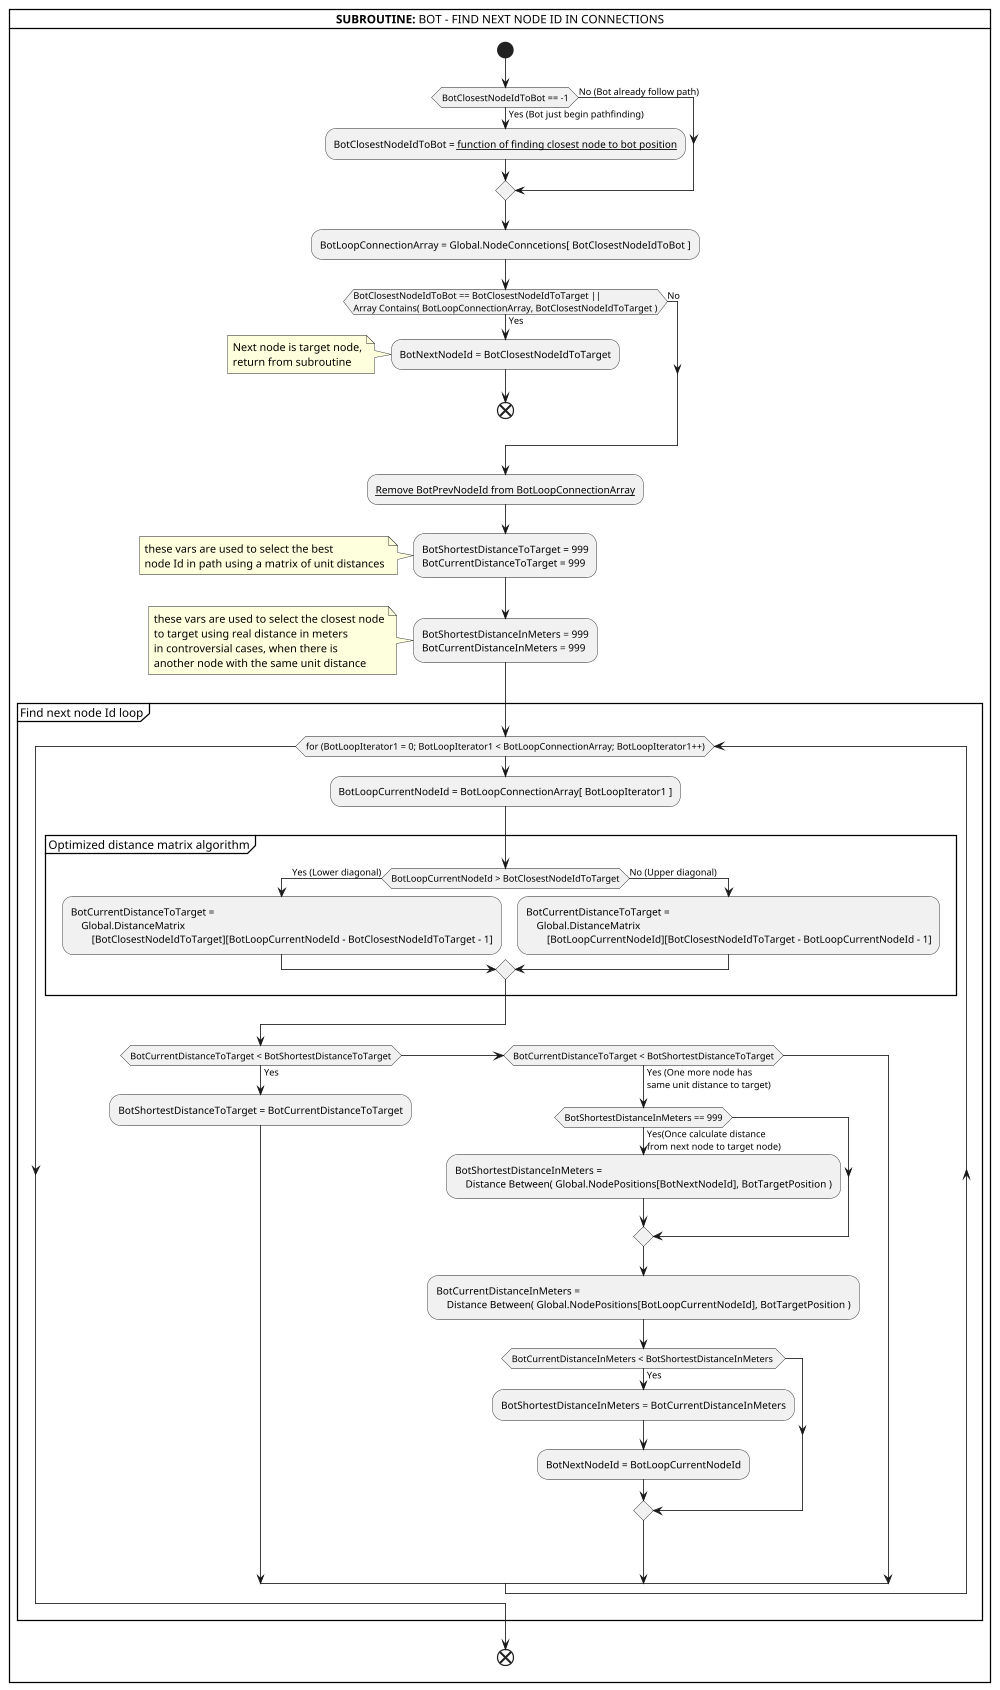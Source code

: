 @startuml

scale 1000 width

card "**SUBROUTINE:** BOT - FIND NEXT NODE ID IN CONNECTIONS" {
    start

    if (BotClosestNodeIdToBot == -1) then (Yes (Bot just begin pathfinding))
        :BotClosestNodeIdToBot = __function of finding closest node to bot position__;
    else (No (Bot already follow path))
    endif;

    :BotLoopConnectionArray = Global.NodeConncetions[ BotClosestNodeIdToBot ];

    if (BotClosestNodeIdToBot == BotClosestNodeIdToTarget ||\nArray Contains( BotLoopConnectionArray, BotClosestNodeIdToTarget )) then (Yes)
        :BotNextNodeId = BotClosestNodeIdToTarget;
        note left: Next node is target node,\nreturn from subroutine
        end;
    else (No)
    endif;

    :__Remove BotPrevNodeId from BotLoopConnectionArray__;
    :BotShortestDistanceToTarget = 999
    BotCurrentDistanceToTarget = 999;
    note left: these vars are used to select the best\nnode Id in path using a matrix of unit distances

    :BotShortestDistanceInMeters = 999
    BotCurrentDistanceInMeters = 999;
    note left: these vars are used to select the closest node\nto target using real distance in meters\nin controversial cases, when there is\nanother node with the same unit distance

    partition "Find next node Id loop" {
        while (for (BotLoopIterator1 = 0; BotLoopIterator1 < BotLoopConnectionArray; BotLoopIterator1++))
            :BotLoopCurrentNodeId = BotLoopConnectionArray[ BotLoopIterator1 ];

            partition "Optimized distance matrix algorithm" {
                if (BotLoopCurrentNodeId > BotClosestNodeIdToTarget) then (Yes (Lower diagonal))
                    :BotCurrentDistanceToTarget =
                        Global.DistanceMatrix
                            [BotClosestNodeIdToTarget][BotLoopCurrentNodeId - BotClosestNodeIdToTarget - 1];
                else (No (Upper diagonal))
                    :BotCurrentDistanceToTarget =
                        Global.DistanceMatrix
                            [BotLoopCurrentNodeId][BotClosestNodeIdToTarget - BotLoopCurrentNodeId - 1];
                endif;
            }

            if (BotCurrentDistanceToTarget < BotShortestDistanceToTarget) then (Yes)
                :BotShortestDistanceToTarget = BotCurrentDistanceToTarget;

            elseif (BotCurrentDistanceToTarget < BotShortestDistanceToTarget) then (Yes (One more node has\nsame unit distance to target))
                if (BotShortestDistanceInMeters == 999) then (Yes(Once calculate distance\nfrom next node to target node))
                    :BotShortestDistanceInMeters =
                        Distance Between( Global.NodePositions[BotNextNodeId], BotTargetPosition );
                endif;

                :BotCurrentDistanceInMeters =
                    Distance Between( Global.NodePositions[BotLoopCurrentNodeId], BotTargetPosition );

                if (BotCurrentDistanceInMeters < BotShortestDistanceInMeters ) then (Yes)
                    :BotShortestDistanceInMeters = BotCurrentDistanceInMeters;
                    :BotNextNodeId = BotLoopCurrentNodeId;
                endif;
            endif;
        endwhile;
    }
    end;
}

@enduml
